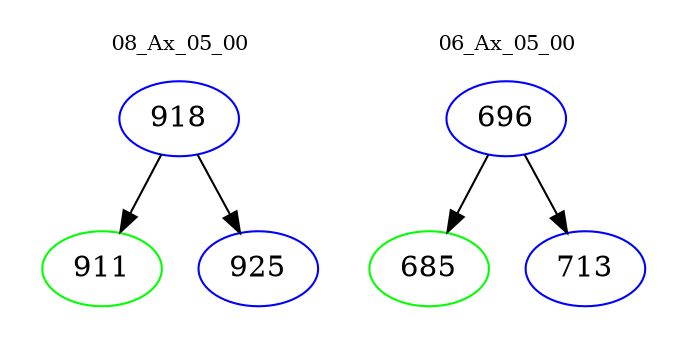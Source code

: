 digraph{
subgraph cluster_0 {
color = white
label = "08_Ax_05_00";
fontsize=10;
T0_918 [label="918", color="blue"]
T0_918 -> T0_911 [color="black"]
T0_911 [label="911", color="green"]
T0_918 -> T0_925 [color="black"]
T0_925 [label="925", color="blue"]
}
subgraph cluster_1 {
color = white
label = "06_Ax_05_00";
fontsize=10;
T1_696 [label="696", color="blue"]
T1_696 -> T1_685 [color="black"]
T1_685 [label="685", color="green"]
T1_696 -> T1_713 [color="black"]
T1_713 [label="713", color="blue"]
}
}
